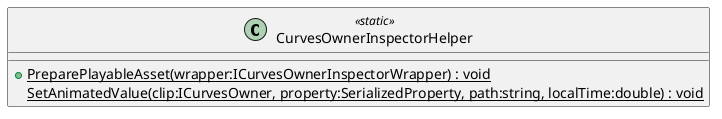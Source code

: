 @startuml
class CurvesOwnerInspectorHelper <<static>> {
    + {static} PreparePlayableAsset(wrapper:ICurvesOwnerInspectorWrapper) : void
    {static} SetAnimatedValue(clip:ICurvesOwner, property:SerializedProperty, path:string, localTime:double) : void
}
@enduml
